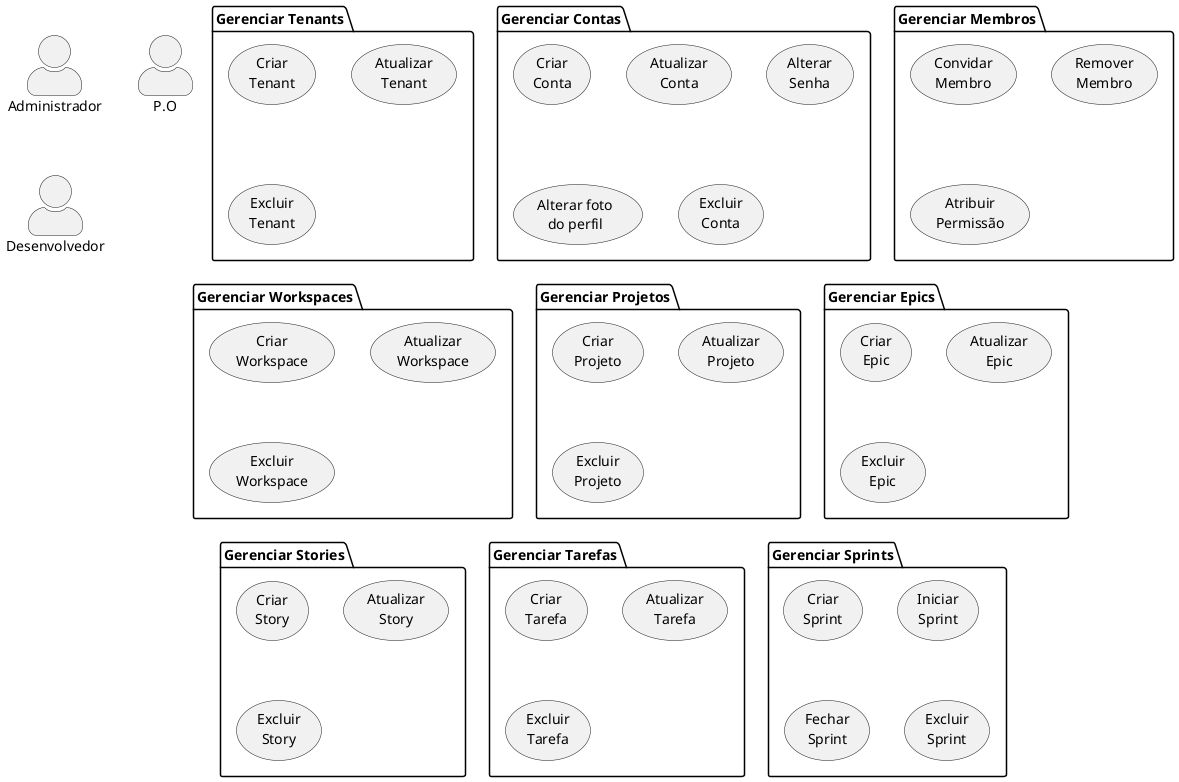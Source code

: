 @startuml ""
' http://www.plantuml.com/plantuml/uml/SoWkIImgAStDuUBISCiiAYvHA2rEJKuiJjNaqd3Coo_9I2s2YoWa5YjeX3eRQN91HHH2dOtXR0sVnEAIc3nanQ7E9bnS3gbvAI3p0G00
skinparam TextAlign center
skinparam actorStyle awesome

actor Administrador as adm
actor P.O as po
actor Desenvolvedor as dev

package "Gerenciar Tenants" {
  usecase "Criar\nTenant" as createTenant
  usecase "Atualizar\nTenant" as updateTenant
  usecase "Excluir\nTenant" as deleteTenant
}

package "Gerenciar Contas" {
  usecase "Criar\nConta" as createAccount
  usecase "Atualizar\nConta" as updateAccount
  usecase "Alterar\nSenha" as updatePassword
  usecase "Alterar foto\ndo perfil" as updateProfileImage
  usecase "Excluir\nConta" as deleteAccount
}

package "Gerenciar Membros" {
  usecase "Convidar\nMembro" as inviteMember
  usecase "Remover\nMembro" as removeMember
  usecase "Atribuir\nPermissão" as setPermission
}

package "Gerenciar Workspaces" {
  usecase "Criar\nWorkspace" as createWorkspace
  usecase "Atualizar\nWorkspace" as updateWorkspace
  usecase "Excluir\nWorkspace" as deleteWorkspace
}

package "Gerenciar Projetos" {
  usecase "Criar\nProjeto" as createProject
  usecase "Atualizar\nProjeto" as updateProject
  usecase "Excluir\nProjeto" as deleteProject
}

package "Gerenciar Epics" {
  usecase "Criar\nEpic" as createEpic
  usecase "Atualizar\nEpic" as updateEpic
  usecase "Excluir\nEpic" as deleteEpic
}

package "Gerenciar Stories" {
  usecase "Criar\nStory" as createStory
  usecase "Atualizar\nStory" as updateStory
  usecase "Excluir\nStory" as deleteStory
}

package "Gerenciar Tarefas" {
  usecase "Criar\nTarefa" as createTask
  usecase "Atualizar\nTarefa" as updateTask
  usecase "Excluir\nTarefa" as deleteTask
}

package "Gerenciar Sprints" {
  usecase "Criar\nSprint" as createSprint
  usecase "Iniciar\nSprint" as openSprint
  usecase "Fechar\nSprint" as closeSprint
  usecase "Excluir\nSprint" as deleteSprint
}

'Quando concluir todas tarefas de um recurso, deve automaticamente concluir o Recurso, e quando concluir todos os recursos de Epic, deve concluir o Epi
'Criar um grafico de gantt baseado nas tarefas

@enduml
